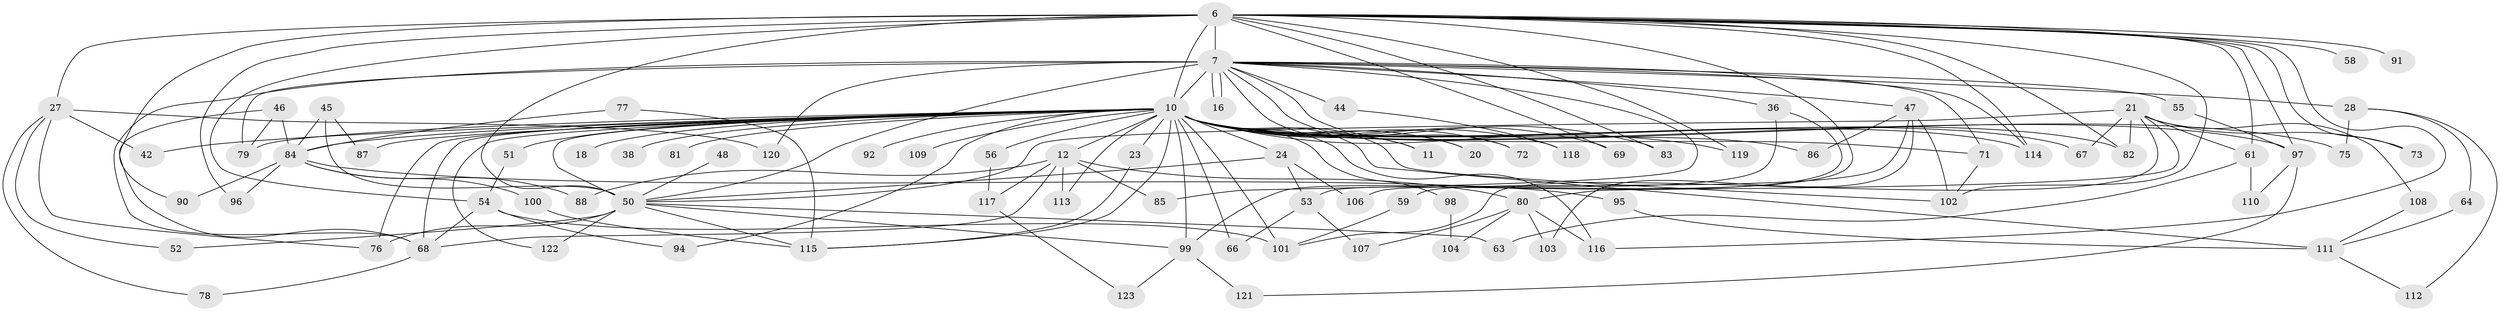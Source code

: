 // original degree distribution, {20: 0.008130081300813009, 34: 0.008130081300813009, 21: 0.008130081300813009, 22: 0.016260162601626018, 18: 0.016260162601626018, 19: 0.008130081300813009, 14: 0.008130081300813009, 25: 0.008130081300813009, 2: 0.5528455284552846, 9: 0.008130081300813009, 12: 0.008130081300813009, 3: 0.1951219512195122, 5: 0.04065040650406504, 10: 0.008130081300813009, 4: 0.06504065040650407, 7: 0.024390243902439025, 6: 0.016260162601626018}
// Generated by graph-tools (version 1.1) at 2025/49/03/04/25 21:49:58]
// undirected, 86 vertices, 161 edges
graph export_dot {
graph [start="1"]
  node [color=gray90,style=filled];
  6 [super="+4"];
  7 [super="+1"];
  10 [super="+3+5"];
  11;
  12;
  16;
  18;
  20;
  21;
  23;
  24;
  27;
  28;
  36;
  38;
  42;
  44;
  45;
  46;
  47 [super="+43"];
  48;
  50 [super="+9"];
  51;
  52;
  53;
  54 [super="+30"];
  55;
  56;
  58;
  59;
  61;
  63;
  64;
  66;
  67;
  68 [super="+57+32"];
  69;
  71 [super="+19"];
  72;
  73 [super="+39"];
  75;
  76 [super="+37"];
  77;
  78;
  79 [super="+70"];
  80 [super="+74"];
  81;
  82 [super="+25"];
  83;
  84 [super="+33+22+62"];
  85;
  86;
  87;
  88;
  90;
  91;
  92;
  94;
  95;
  96;
  97 [super="+17+93"];
  98;
  99 [super="+60"];
  100;
  101 [super="+31"];
  102 [super="+41+89"];
  103;
  104;
  106;
  107;
  108;
  109;
  110;
  111 [super="+34"];
  112;
  113 [super="+65"];
  114 [super="+15+29"];
  115 [super="+40+105"];
  116 [super="+14"];
  117;
  118;
  119;
  120;
  121;
  122;
  123;
  6 -- 7 [weight=4];
  6 -- 10 [weight=8];
  6 -- 27 [weight=2];
  6 -- 61;
  6 -- 69;
  6 -- 82;
  6 -- 91 [weight=2];
  6 -- 96;
  6 -- 83;
  6 -- 90;
  6 -- 106;
  6 -- 119;
  6 -- 58;
  6 -- 73;
  6 -- 97;
  6 -- 102 [weight=2];
  6 -- 116;
  6 -- 50 [weight=4];
  6 -- 114 [weight=2];
  6 -- 54;
  7 -- 10 [weight=8];
  7 -- 11;
  7 -- 16;
  7 -- 16;
  7 -- 20;
  7 -- 28 [weight=2];
  7 -- 36 [weight=2];
  7 -- 44 [weight=2];
  7 -- 79;
  7 -- 85;
  7 -- 72;
  7 -- 47 [weight=2];
  7 -- 55;
  7 -- 120;
  7 -- 50 [weight=4];
  7 -- 114;
  7 -- 71;
  7 -- 68 [weight=2];
  10 -- 18 [weight=2];
  10 -- 20;
  10 -- 23 [weight=2];
  10 -- 38 [weight=2];
  10 -- 42;
  10 -- 66;
  10 -- 72;
  10 -- 75;
  10 -- 92 [weight=2];
  10 -- 94;
  10 -- 83;
  10 -- 86;
  10 -- 109 [weight=2];
  10 -- 113 [weight=2];
  10 -- 51;
  10 -- 118;
  10 -- 56 [weight=2];
  10 -- 115 [weight=2];
  10 -- 111 [weight=3];
  10 -- 11;
  10 -- 12;
  10 -- 24;
  10 -- 50 [weight=9];
  10 -- 67;
  10 -- 69;
  10 -- 81 [weight=2];
  10 -- 84 [weight=6];
  10 -- 87;
  10 -- 97 [weight=3];
  10 -- 98;
  10 -- 101 [weight=2];
  10 -- 102 [weight=3];
  10 -- 119;
  10 -- 122;
  10 -- 116;
  10 -- 114;
  10 -- 71;
  10 -- 82;
  10 -- 76;
  10 -- 68 [weight=2];
  10 -- 79;
  10 -- 99;
  12 -- 80 [weight=2];
  12 -- 85;
  12 -- 88;
  12 -- 117;
  12 -- 113;
  12 -- 68;
  21 -- 61;
  21 -- 67;
  21 -- 73 [weight=2];
  21 -- 108;
  21 -- 80;
  21 -- 101;
  21 -- 50 [weight=2];
  21 -- 82;
  23 -- 115;
  24 -- 53;
  24 -- 106;
  24 -- 50;
  27 -- 42;
  27 -- 52;
  27 -- 76;
  27 -- 78;
  27 -- 120;
  28 -- 64;
  28 -- 75;
  28 -- 112;
  36 -- 53;
  36 -- 99;
  44 -- 118;
  45 -- 87;
  45 -- 84;
  45 -- 50;
  46 -- 84;
  46 -- 68;
  46 -- 79;
  47 -- 59;
  47 -- 103;
  47 -- 86;
  47 -- 102;
  48 -- 50;
  50 -- 99;
  50 -- 115 [weight=2];
  50 -- 52;
  50 -- 122;
  50 -- 63;
  50 -- 76;
  51 -- 54;
  53 -- 66;
  53 -- 107;
  54 -- 94;
  54 -- 101;
  54 -- 68;
  55 -- 97;
  56 -- 117;
  59 -- 101;
  61 -- 63;
  61 -- 110;
  64 -- 111;
  68 -- 78;
  71 -- 102;
  77 -- 115;
  77 -- 84;
  80 -- 116;
  80 -- 103;
  80 -- 104;
  80 -- 107;
  84 -- 96;
  84 -- 100;
  84 -- 88;
  84 -- 90;
  84 -- 95;
  95 -- 111;
  97 -- 110;
  97 -- 121;
  98 -- 104;
  99 -- 121;
  99 -- 123;
  100 -- 115;
  108 -- 111;
  111 -- 112;
  117 -- 123;
}
